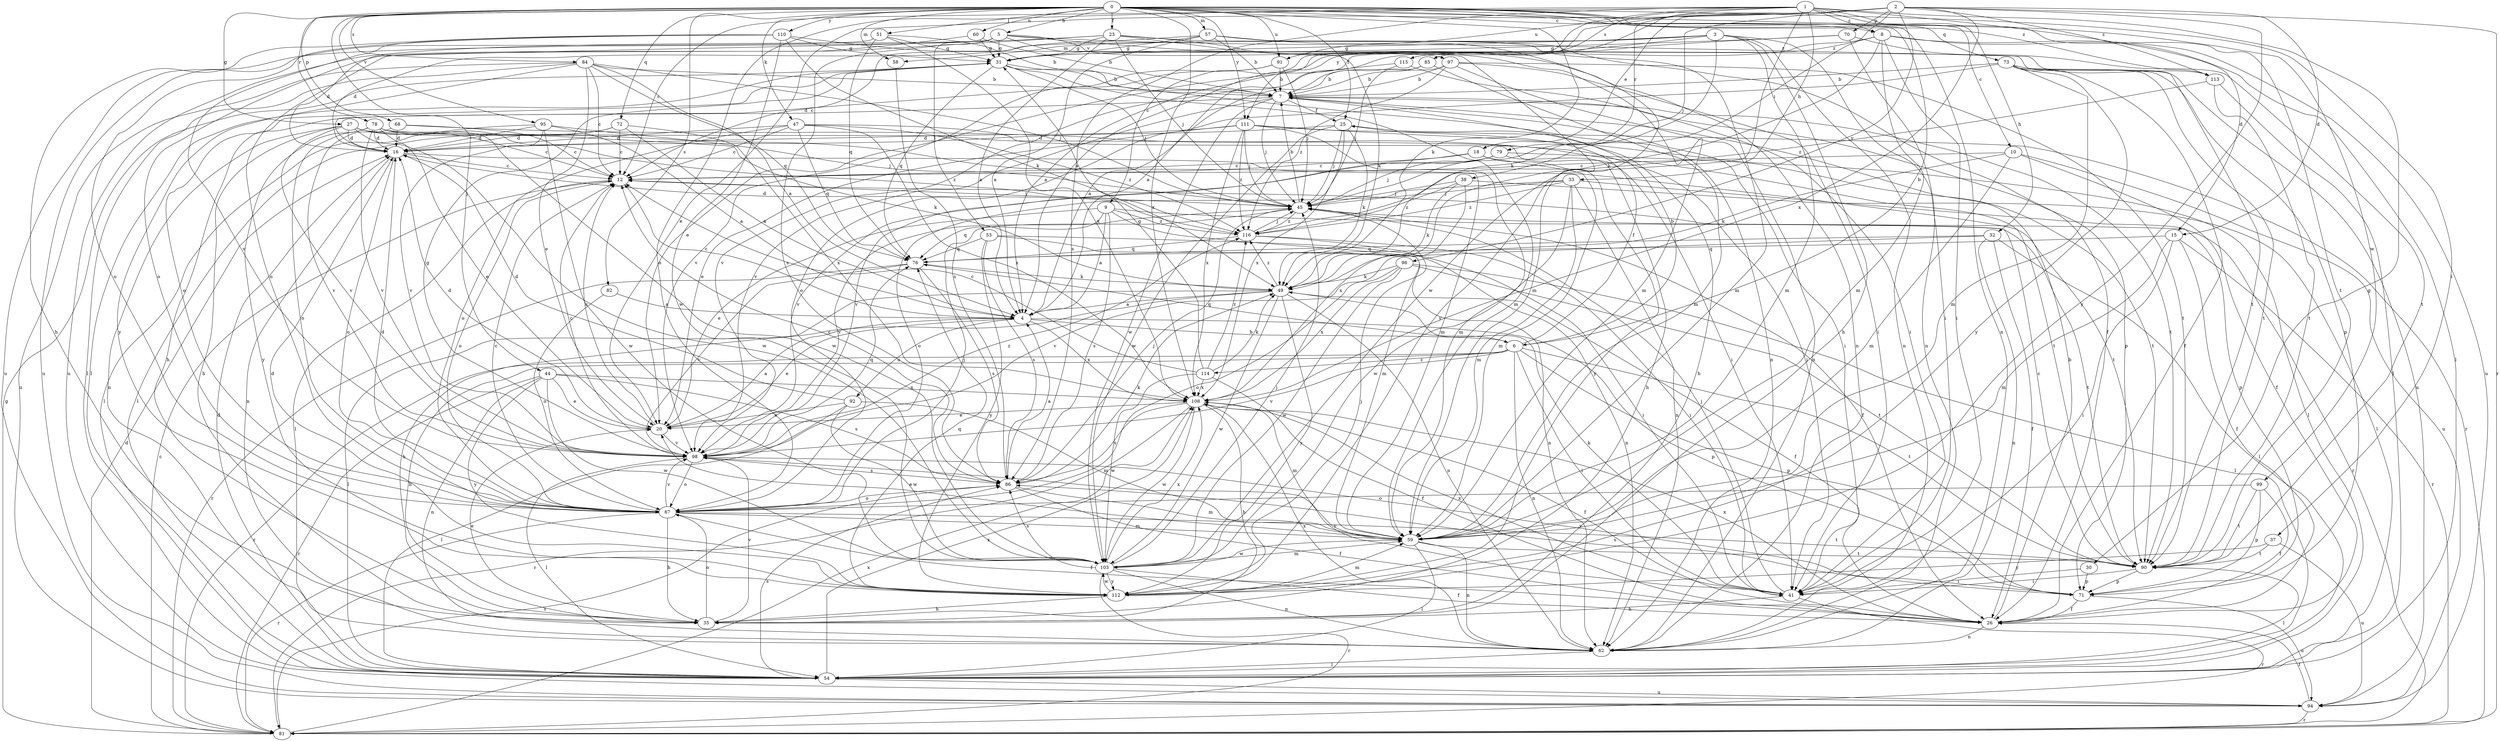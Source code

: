 strict digraph  {
0;
1;
2;
3;
4;
5;
6;
7;
8;
9;
10;
12;
15;
16;
18;
20;
23;
25;
26;
27;
30;
31;
32;
33;
35;
37;
38;
41;
44;
45;
47;
49;
51;
53;
54;
57;
58;
59;
60;
62;
67;
68;
70;
71;
72;
73;
76;
78;
79;
81;
82;
84;
85;
86;
90;
91;
92;
94;
95;
96;
97;
98;
99;
103;
108;
110;
111;
112;
113;
114;
115;
116;
0 -> 5  [label=b];
0 -> 6  [label=b];
0 -> 8  [label=c];
0 -> 23  [label=f];
0 -> 25  [label=f];
0 -> 27  [label=g];
0 -> 37  [label=i];
0 -> 44  [label=j];
0 -> 47  [label=k];
0 -> 49  [label=k];
0 -> 51  [label=l];
0 -> 57  [label=m];
0 -> 58  [label=m];
0 -> 60  [label=n];
0 -> 62  [label=n];
0 -> 68  [label=p];
0 -> 72  [label=q];
0 -> 73  [label=q];
0 -> 78  [label=r];
0 -> 82  [label=s];
0 -> 84  [label=s];
0 -> 90  [label=t];
0 -> 91  [label=u];
0 -> 95  [label=v];
0 -> 99  [label=w];
0 -> 108  [label=x];
0 -> 110  [label=y];
0 -> 111  [label=y];
0 -> 113  [label=z];
1 -> 8  [label=c];
1 -> 9  [label=c];
1 -> 10  [label=c];
1 -> 12  [label=c];
1 -> 15  [label=d];
1 -> 30  [label=g];
1 -> 32  [label=h];
1 -> 33  [label=h];
1 -> 67  [label=o];
1 -> 79  [label=r];
1 -> 85  [label=s];
1 -> 86  [label=s];
1 -> 103  [label=w];
2 -> 4  [label=a];
2 -> 15  [label=d];
2 -> 18  [label=e];
2 -> 20  [label=e];
2 -> 38  [label=i];
2 -> 45  [label=j];
2 -> 70  [label=p];
2 -> 81  [label=r];
2 -> 91  [label=u];
2 -> 96  [label=v];
2 -> 108  [label=x];
2 -> 111  [label=y];
2 -> 112  [label=y];
2 -> 113  [label=z];
3 -> 4  [label=a];
3 -> 16  [label=d];
3 -> 31  [label=g];
3 -> 35  [label=h];
3 -> 41  [label=i];
3 -> 49  [label=k];
3 -> 58  [label=m];
3 -> 59  [label=m];
3 -> 62  [label=n];
4 -> 6  [label=b];
4 -> 12  [label=c];
4 -> 20  [label=e];
4 -> 71  [label=p];
4 -> 92  [label=u];
4 -> 108  [label=x];
5 -> 31  [label=g];
5 -> 49  [label=k];
5 -> 53  [label=l];
5 -> 59  [label=m];
5 -> 67  [label=o];
5 -> 86  [label=s];
5 -> 94  [label=u];
5 -> 97  [label=v];
5 -> 113  [label=z];
6 -> 7  [label=b];
6 -> 25  [label=f];
6 -> 35  [label=h];
6 -> 41  [label=i];
6 -> 62  [label=n];
6 -> 71  [label=p];
6 -> 76  [label=q];
6 -> 81  [label=r];
6 -> 90  [label=t];
6 -> 98  [label=v];
6 -> 114  [label=z];
7 -> 25  [label=f];
7 -> 35  [label=h];
7 -> 41  [label=i];
7 -> 45  [label=j];
7 -> 71  [label=p];
7 -> 90  [label=t];
7 -> 98  [label=v];
7 -> 103  [label=w];
8 -> 4  [label=a];
8 -> 41  [label=i];
8 -> 49  [label=k];
8 -> 54  [label=l];
8 -> 59  [label=m];
8 -> 94  [label=u];
8 -> 115  [label=z];
9 -> 4  [label=a];
9 -> 20  [label=e];
9 -> 59  [label=m];
9 -> 76  [label=q];
9 -> 86  [label=s];
9 -> 90  [label=t];
9 -> 116  [label=z];
10 -> 12  [label=c];
10 -> 26  [label=f];
10 -> 49  [label=k];
10 -> 59  [label=m];
10 -> 94  [label=u];
12 -> 45  [label=j];
12 -> 54  [label=l];
12 -> 67  [label=o];
15 -> 26  [label=f];
15 -> 41  [label=i];
15 -> 59  [label=m];
15 -> 76  [label=q];
15 -> 81  [label=r];
16 -> 12  [label=c];
16 -> 62  [label=n];
16 -> 67  [label=o];
16 -> 90  [label=t];
18 -> 12  [label=c];
18 -> 59  [label=m];
18 -> 98  [label=v];
18 -> 112  [label=y];
20 -> 4  [label=a];
20 -> 12  [label=c];
20 -> 16  [label=d];
20 -> 98  [label=v];
23 -> 4  [label=a];
23 -> 26  [label=f];
23 -> 31  [label=g];
23 -> 45  [label=j];
23 -> 59  [label=m];
23 -> 62  [label=n];
23 -> 67  [label=o];
23 -> 94  [label=u];
25 -> 16  [label=d];
25 -> 35  [label=h];
25 -> 45  [label=j];
25 -> 49  [label=k];
25 -> 103  [label=w];
25 -> 108  [label=x];
26 -> 7  [label=b];
26 -> 62  [label=n];
26 -> 108  [label=x];
27 -> 12  [label=c];
27 -> 16  [label=d];
27 -> 35  [label=h];
27 -> 49  [label=k];
27 -> 59  [label=m];
27 -> 62  [label=n];
27 -> 98  [label=v];
27 -> 103  [label=w];
30 -> 41  [label=i];
30 -> 71  [label=p];
31 -> 7  [label=b];
31 -> 45  [label=j];
31 -> 54  [label=l];
31 -> 59  [label=m];
31 -> 62  [label=n];
31 -> 67  [label=o];
31 -> 76  [label=q];
32 -> 26  [label=f];
32 -> 54  [label=l];
32 -> 62  [label=n];
32 -> 76  [label=q];
32 -> 98  [label=v];
33 -> 45  [label=j];
33 -> 59  [label=m];
33 -> 62  [label=n];
33 -> 67  [label=o];
33 -> 71  [label=p];
33 -> 103  [label=w];
33 -> 116  [label=z];
35 -> 20  [label=e];
35 -> 67  [label=o];
35 -> 98  [label=v];
37 -> 90  [label=t];
37 -> 94  [label=u];
37 -> 112  [label=y];
38 -> 45  [label=j];
38 -> 49  [label=k];
38 -> 54  [label=l];
38 -> 108  [label=x];
38 -> 116  [label=z];
41 -> 35  [label=h];
41 -> 45  [label=j];
41 -> 49  [label=k];
41 -> 81  [label=r];
41 -> 98  [label=v];
41 -> 108  [label=x];
44 -> 20  [label=e];
44 -> 62  [label=n];
44 -> 81  [label=r];
44 -> 86  [label=s];
44 -> 103  [label=w];
44 -> 108  [label=x];
44 -> 112  [label=y];
45 -> 7  [label=b];
45 -> 26  [label=f];
45 -> 81  [label=r];
45 -> 98  [label=v];
45 -> 116  [label=z];
47 -> 12  [label=c];
47 -> 16  [label=d];
47 -> 41  [label=i];
47 -> 67  [label=o];
47 -> 76  [label=q];
47 -> 108  [label=x];
47 -> 116  [label=z];
49 -> 4  [label=a];
49 -> 26  [label=f];
49 -> 35  [label=h];
49 -> 54  [label=l];
49 -> 62  [label=n];
49 -> 103  [label=w];
49 -> 112  [label=y];
49 -> 116  [label=z];
51 -> 7  [label=b];
51 -> 31  [label=g];
51 -> 76  [label=q];
51 -> 94  [label=u];
51 -> 108  [label=x];
53 -> 41  [label=i];
53 -> 62  [label=n];
53 -> 76  [label=q];
53 -> 86  [label=s];
53 -> 112  [label=y];
54 -> 16  [label=d];
54 -> 86  [label=s];
54 -> 94  [label=u];
54 -> 108  [label=x];
57 -> 4  [label=a];
57 -> 7  [label=b];
57 -> 12  [label=c];
57 -> 31  [label=g];
57 -> 59  [label=m];
57 -> 112  [label=y];
58 -> 86  [label=s];
59 -> 20  [label=e];
59 -> 54  [label=l];
59 -> 62  [label=n];
59 -> 90  [label=t];
59 -> 103  [label=w];
60 -> 7  [label=b];
60 -> 16  [label=d];
60 -> 31  [label=g];
62 -> 54  [label=l];
62 -> 108  [label=x];
67 -> 12  [label=c];
67 -> 16  [label=d];
67 -> 26  [label=f];
67 -> 35  [label=h];
67 -> 45  [label=j];
67 -> 59  [label=m];
67 -> 81  [label=r];
67 -> 90  [label=t];
67 -> 98  [label=v];
68 -> 12  [label=c];
68 -> 16  [label=d];
68 -> 90  [label=t];
68 -> 98  [label=v];
70 -> 20  [label=e];
70 -> 31  [label=g];
70 -> 62  [label=n];
70 -> 90  [label=t];
71 -> 26  [label=f];
71 -> 86  [label=s];
71 -> 94  [label=u];
71 -> 98  [label=v];
72 -> 4  [label=a];
72 -> 12  [label=c];
72 -> 16  [label=d];
72 -> 54  [label=l];
72 -> 108  [label=x];
73 -> 7  [label=b];
73 -> 26  [label=f];
73 -> 59  [label=m];
73 -> 67  [label=o];
73 -> 71  [label=p];
73 -> 90  [label=t];
73 -> 94  [label=u];
73 -> 112  [label=y];
76 -> 49  [label=k];
76 -> 81  [label=r];
76 -> 86  [label=s];
76 -> 98  [label=v];
78 -> 16  [label=d];
78 -> 20  [label=e];
78 -> 41  [label=i];
78 -> 67  [label=o];
78 -> 98  [label=v];
78 -> 103  [label=w];
78 -> 112  [label=y];
78 -> 116  [label=z];
79 -> 12  [label=c];
79 -> 35  [label=h];
79 -> 45  [label=j];
79 -> 54  [label=l];
79 -> 98  [label=v];
81 -> 12  [label=c];
81 -> 16  [label=d];
81 -> 31  [label=g];
81 -> 86  [label=s];
81 -> 108  [label=x];
82 -> 4  [label=a];
82 -> 67  [label=o];
84 -> 4  [label=a];
84 -> 7  [label=b];
84 -> 12  [label=c];
84 -> 20  [label=e];
84 -> 45  [label=j];
84 -> 54  [label=l];
84 -> 76  [label=q];
84 -> 94  [label=u];
84 -> 112  [label=y];
85 -> 7  [label=b];
85 -> 45  [label=j];
85 -> 59  [label=m];
86 -> 4  [label=a];
86 -> 12  [label=c];
86 -> 26  [label=f];
86 -> 45  [label=j];
86 -> 49  [label=k];
86 -> 59  [label=m];
86 -> 67  [label=o];
90 -> 12  [label=c];
90 -> 41  [label=i];
90 -> 54  [label=l];
90 -> 71  [label=p];
91 -> 7  [label=b];
91 -> 16  [label=d];
91 -> 45  [label=j];
91 -> 98  [label=v];
92 -> 16  [label=d];
92 -> 20  [label=e];
92 -> 54  [label=l];
92 -> 59  [label=m];
92 -> 103  [label=w];
94 -> 26  [label=f];
94 -> 81  [label=r];
95 -> 4  [label=a];
95 -> 16  [label=d];
95 -> 45  [label=j];
95 -> 54  [label=l];
95 -> 98  [label=v];
95 -> 103  [label=w];
96 -> 49  [label=k];
96 -> 54  [label=l];
96 -> 67  [label=o];
96 -> 90  [label=t];
96 -> 103  [label=w];
96 -> 108  [label=x];
97 -> 4  [label=a];
97 -> 7  [label=b];
97 -> 41  [label=i];
97 -> 62  [label=n];
97 -> 90  [label=t];
97 -> 116  [label=z];
98 -> 12  [label=c];
98 -> 31  [label=g];
98 -> 54  [label=l];
98 -> 67  [label=o];
98 -> 76  [label=q];
98 -> 86  [label=s];
98 -> 116  [label=z];
99 -> 26  [label=f];
99 -> 67  [label=o];
99 -> 71  [label=p];
99 -> 90  [label=t];
103 -> 26  [label=f];
103 -> 45  [label=j];
103 -> 59  [label=m];
103 -> 62  [label=n];
103 -> 81  [label=r];
103 -> 86  [label=s];
103 -> 108  [label=x];
103 -> 112  [label=y];
108 -> 20  [label=e];
108 -> 26  [label=f];
108 -> 35  [label=h];
108 -> 59  [label=m];
108 -> 81  [label=r];
108 -> 86  [label=s];
108 -> 103  [label=w];
110 -> 31  [label=g];
110 -> 35  [label=h];
110 -> 49  [label=k];
110 -> 67  [label=o];
110 -> 90  [label=t];
110 -> 98  [label=v];
110 -> 103  [label=w];
111 -> 16  [label=d];
111 -> 20  [label=e];
111 -> 45  [label=j];
111 -> 59  [label=m];
111 -> 81  [label=r];
111 -> 90  [label=t];
111 -> 108  [label=x];
111 -> 116  [label=z];
112 -> 16  [label=d];
112 -> 35  [label=h];
112 -> 45  [label=j];
112 -> 59  [label=m];
112 -> 76  [label=q];
112 -> 103  [label=w];
113 -> 54  [label=l];
113 -> 90  [label=t];
113 -> 116  [label=z];
114 -> 12  [label=c];
114 -> 26  [label=f];
114 -> 31  [label=g];
114 -> 49  [label=k];
114 -> 103  [label=w];
114 -> 108  [label=x];
114 -> 116  [label=z];
115 -> 7  [label=b];
115 -> 41  [label=i];
115 -> 98  [label=v];
116 -> 16  [label=d];
116 -> 41  [label=i];
116 -> 45  [label=j];
116 -> 62  [label=n];
116 -> 76  [label=q];
}
